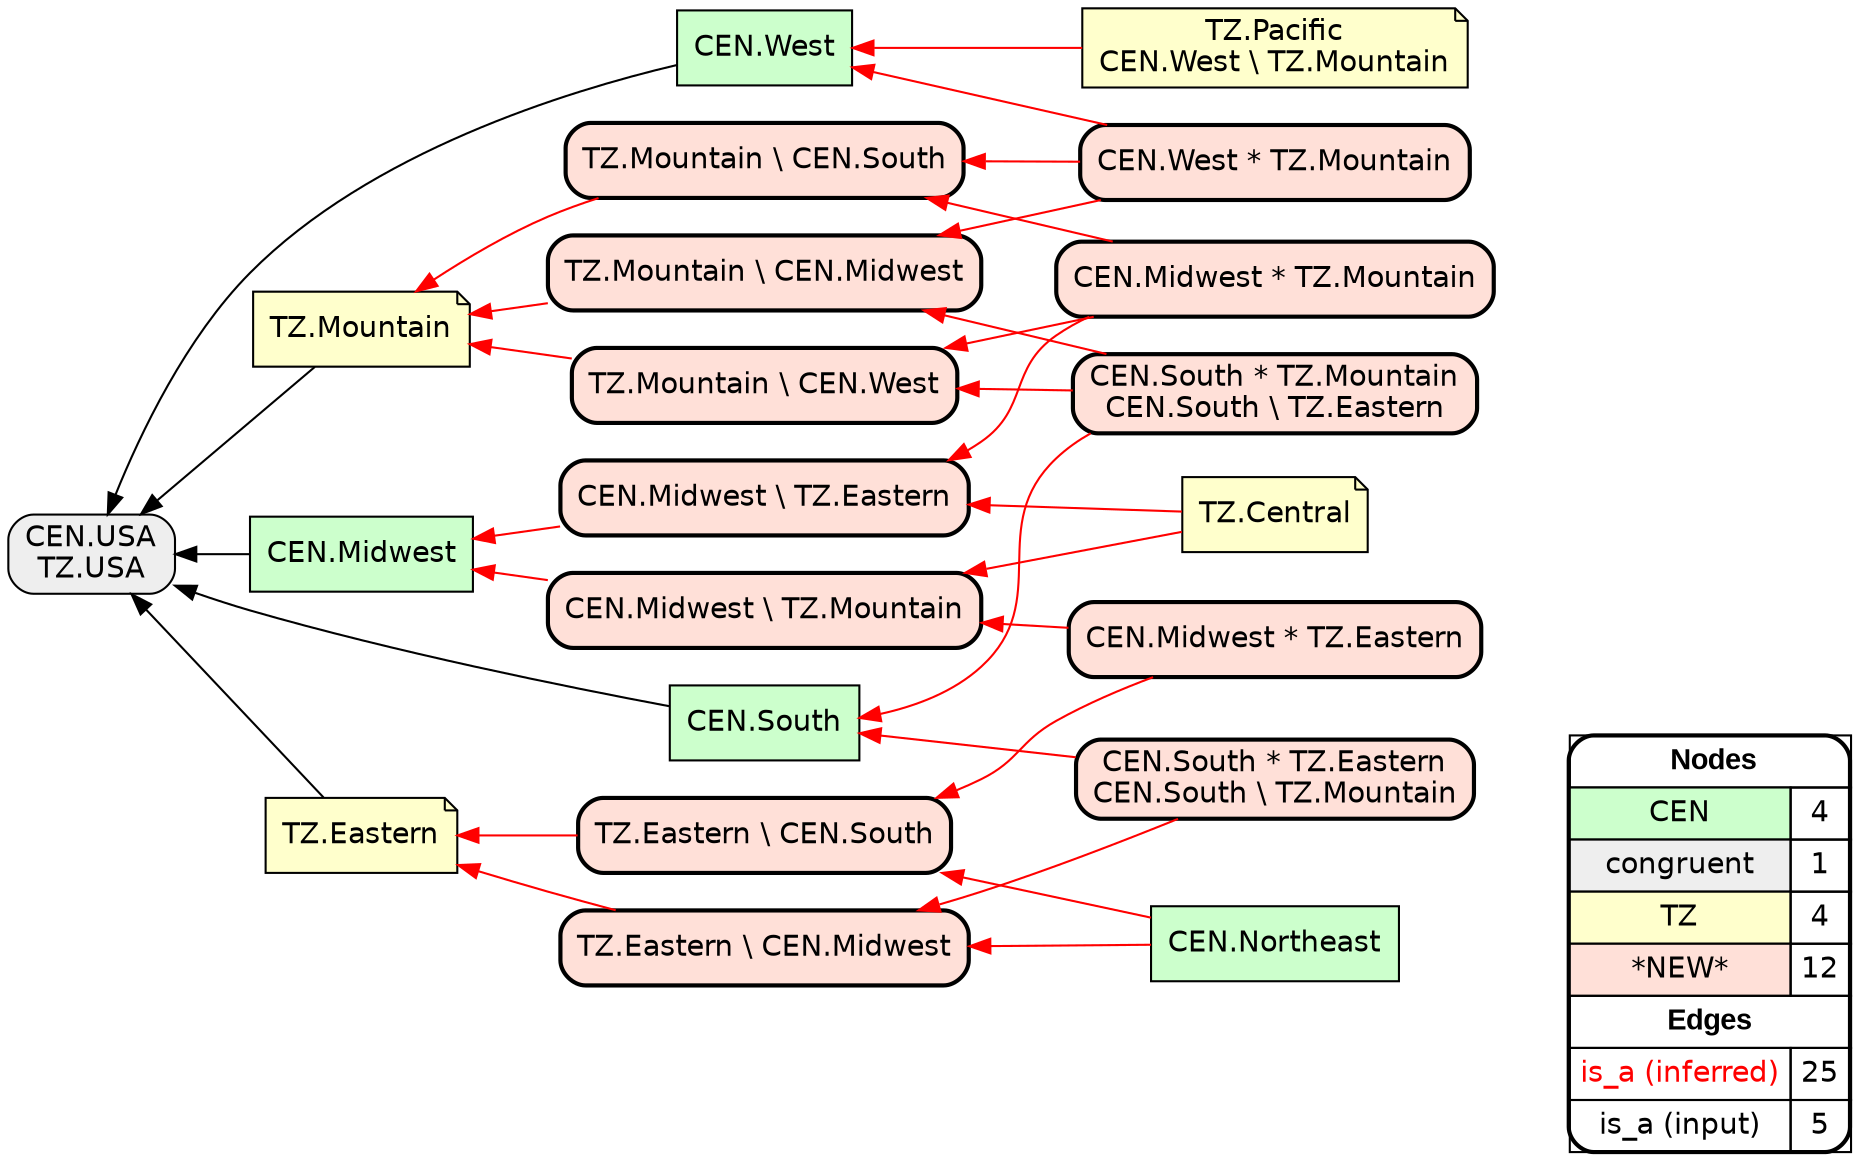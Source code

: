 digraph{
rankdir=RL
node[shape=box style=filled fillcolor="#CCFFCC" fontname="helvetica"] 
"CEN.Midwest"
"CEN.West"
"CEN.Northeast"
"CEN.South"
node[shape=box style="filled,rounded" fillcolor="#EEEEEE" fontname="helvetica"] 
"CEN.USA\nTZ.USA"
node[shape=note style=filled fillcolor="#FFFFCC" fontname="helvetica"] 
"TZ.Eastern"
"TZ.Central"
"TZ.Mountain"
"TZ.Pacific\nCEN.West \\ TZ.Mountain"
node[shape=box style="filled,rounded,bold" fillcolor="#FFE0D8" fontname="helvetica"] 
"CEN.Midwest * TZ.Mountain"
"TZ.Mountain \\ CEN.West"
"TZ.Mountain \\ CEN.Midwest"
"CEN.West * TZ.Mountain"
"CEN.South * TZ.Mountain\nCEN.South \\ TZ.Eastern"
"CEN.Midwest \\ TZ.Mountain"
"TZ.Mountain \\ CEN.South"
"CEN.Midwest \\ TZ.Eastern"
"CEN.South * TZ.Eastern\nCEN.South \\ TZ.Mountain"
"TZ.Eastern \\ CEN.Midwest"
"TZ.Eastern \\ CEN.South"
"CEN.Midwest * TZ.Eastern"
edge[arrowhead=normal style=dotted color="#000000" constraint=true penwidth=1]
edge[arrowhead=normal style=solid color="#FF0000" constraint=true penwidth=1]
"CEN.Midwest * TZ.Mountain" -> "TZ.Mountain \\ CEN.West"
"CEN.South * TZ.Mountain\nCEN.South \\ TZ.Eastern" -> "TZ.Mountain \\ CEN.West"
"CEN.South * TZ.Eastern\nCEN.South \\ TZ.Mountain" -> "CEN.South"
"CEN.South * TZ.Eastern\nCEN.South \\ TZ.Mountain" -> "TZ.Eastern \\ CEN.Midwest"
"CEN.Midwest * TZ.Mountain" -> "TZ.Mountain \\ CEN.South"
"CEN.Northeast" -> "TZ.Eastern \\ CEN.South"
"TZ.Central" -> "CEN.Midwest \\ TZ.Mountain"
"TZ.Mountain \\ CEN.West" -> "TZ.Mountain"
"TZ.Mountain \\ CEN.South" -> "TZ.Mountain"
"CEN.West * TZ.Mountain" -> "CEN.West"
"CEN.Midwest \\ TZ.Eastern" -> "CEN.Midwest"
"CEN.Northeast" -> "TZ.Eastern \\ CEN.Midwest"
"CEN.West * TZ.Mountain" -> "TZ.Mountain \\ CEN.South"
"CEN.South * TZ.Mountain\nCEN.South \\ TZ.Eastern" -> "CEN.South"
"CEN.Midwest * TZ.Mountain" -> "CEN.Midwest \\ TZ.Eastern"
"CEN.West * TZ.Mountain" -> "TZ.Mountain \\ CEN.Midwest"
"CEN.South * TZ.Mountain\nCEN.South \\ TZ.Eastern" -> "TZ.Mountain \\ CEN.Midwest"
"TZ.Pacific\nCEN.West \\ TZ.Mountain" -> "CEN.West"
"TZ.Eastern \\ CEN.South" -> "TZ.Eastern"
"TZ.Central" -> "CEN.Midwest \\ TZ.Eastern"
"CEN.Midwest * TZ.Eastern" -> "CEN.Midwest \\ TZ.Mountain"
"TZ.Eastern \\ CEN.Midwest" -> "TZ.Eastern"
"CEN.Midwest * TZ.Eastern" -> "TZ.Eastern \\ CEN.South"
"TZ.Mountain \\ CEN.Midwest" -> "TZ.Mountain"
"CEN.Midwest \\ TZ.Mountain" -> "CEN.Midwest"
edge[arrowhead=normal style=solid color="#000000" constraint=true penwidth=1]
"CEN.South" -> "CEN.USA\nTZ.USA"
"TZ.Mountain" -> "CEN.USA\nTZ.USA"
"CEN.Midwest" -> "CEN.USA\nTZ.USA"
"CEN.West" -> "CEN.USA\nTZ.USA"
"TZ.Eastern" -> "CEN.USA\nTZ.USA"
node[shape=box] 
{rank=source Legend [fillcolor= white margin=0 label=< 
 <TABLE BORDER="0" CELLBORDER="1" CELLSPACING="0" CELLPADDING="4"> 
<TR> <TD COLSPAN="2"><font face="Arial Black"> Nodes</font></TD> </TR> 
<TR> 
 <TD bgcolor="#CCFFCC" fontname="helvetica">CEN</TD> 
 <TD>4</TD> 
 </TR> 
<TR> 
 <TD bgcolor="#EEEEEE" fontname="helvetica">congruent</TD> 
 <TD>1</TD> 
 </TR> 
<TR> 
 <TD bgcolor="#FFFFCC" fontname="helvetica">TZ</TD> 
 <TD>4</TD> 
 </TR> 
<TR> 
 <TD bgcolor="#FFE0D8" fontname="helvetica">*NEW*</TD> 
 <TD>12</TD> 
 </TR> 
<TR> <TD COLSPAN="2"><font face = "Arial Black"> Edges </font></TD> </TR> 
<TR> 
 <TD><font color ="#FF0000">is_a (inferred)</font></TD><TD>25</TD>
</TR>
<TR> 
 <TD><font color ="#000000">is_a (input)</font></TD><TD>5</TD>
</TR>
</TABLE> 
 >] } 
}